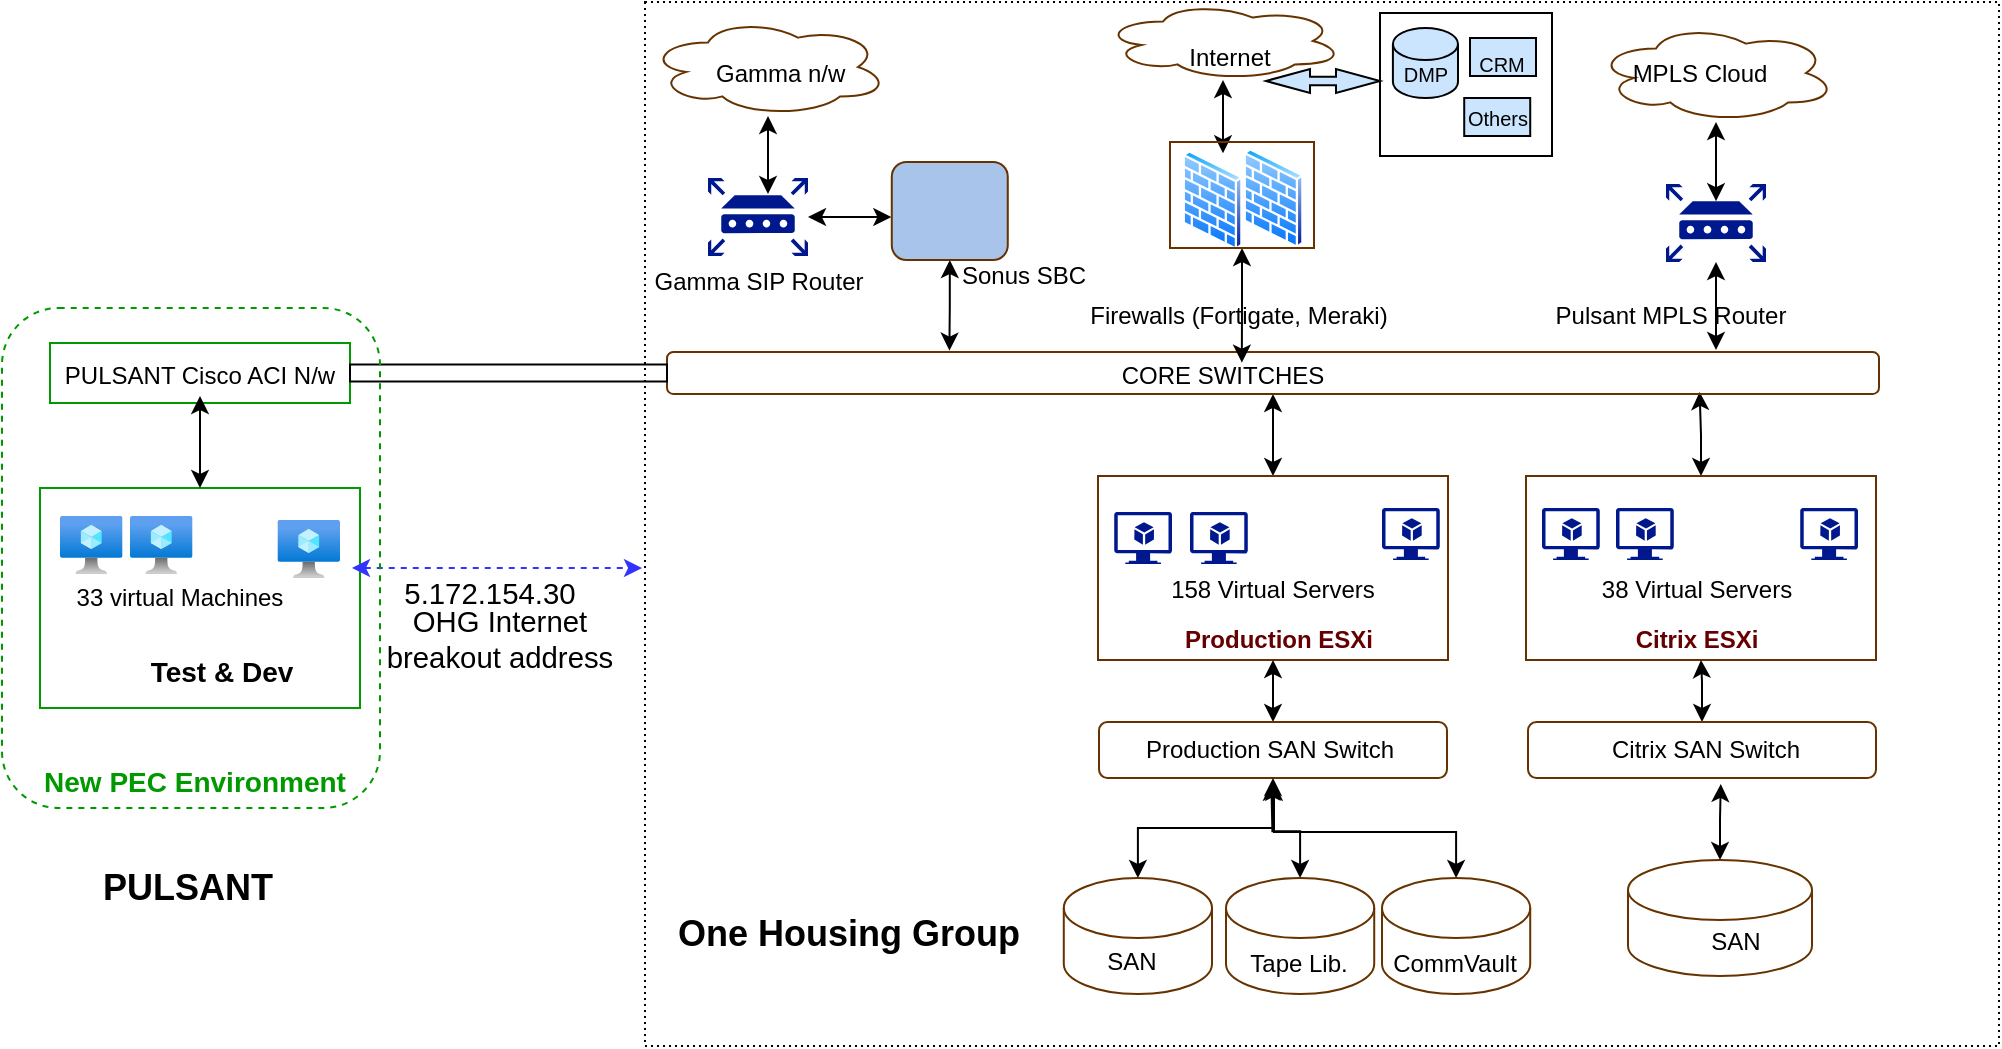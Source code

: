 <mxfile version="15.1.4" type="github">
  <diagram id="Ky8IyMACUHGpmwX0dS3J" name="Page-1">
    <mxGraphModel dx="-418" dy="468" grid="0" gridSize="10" guides="1" tooltips="1" connect="1" arrows="1" fold="1" page="0" pageScale="1" pageWidth="827" pageHeight="1169" math="0" shadow="0">
      <root>
        <mxCell id="0" />
        <mxCell id="1" parent="0" />
        <mxCell id="igd0yso8PZgpIgcPEhIs-1" value="&lt;b&gt;&lt;font color=&quot;#660000&quot;&gt;Citrix ESXi&lt;/font&gt;&lt;/b&gt;" style="text;html=1;strokeColor=none;fillColor=none;align=center;verticalAlign=middle;whiteSpace=wrap;rounded=0;" vertex="1" parent="1">
          <mxGeometry x="2161" y="350" width="125" height="12" as="geometry" />
        </mxCell>
        <mxCell id="igd0yso8PZgpIgcPEhIs-2" value="&lt;b&gt;&lt;font color=&quot;#660000&quot;&gt;Production ESXi&lt;/font&gt;&lt;/b&gt;" style="text;html=1;strokeColor=none;fillColor=none;align=center;verticalAlign=middle;whiteSpace=wrap;rounded=0;" vertex="1" parent="1">
          <mxGeometry x="1952" y="350" width="125" height="12" as="geometry" />
        </mxCell>
        <mxCell id="igd0yso8PZgpIgcPEhIs-3" value="" style="aspect=fixed;pointerEvents=1;shadow=0;dashed=0;html=1;strokeColor=none;labelPosition=center;verticalLabelPosition=bottom;verticalAlign=top;align=center;fillColor=#00188D;shape=mxgraph.azure.virtual_machine_feature" vertex="1" parent="1">
          <mxGeometry x="2275.11" y="290" width="28.89" height="26" as="geometry" />
        </mxCell>
        <mxCell id="igd0yso8PZgpIgcPEhIs-4" value="" style="aspect=fixed;pointerEvents=1;shadow=0;dashed=0;html=1;strokeColor=none;labelPosition=center;verticalLabelPosition=bottom;verticalAlign=top;align=center;fillColor=#00188D;shape=mxgraph.azure.virtual_machine_feature" vertex="1" parent="1">
          <mxGeometry x="2183" y="290" width="28.89" height="26" as="geometry" />
        </mxCell>
        <mxCell id="igd0yso8PZgpIgcPEhIs-5" value="" style="aspect=fixed;pointerEvents=1;shadow=0;dashed=0;html=1;strokeColor=none;labelPosition=center;verticalLabelPosition=bottom;verticalAlign=top;align=center;fillColor=#00188D;shape=mxgraph.azure.virtual_machine_feature" vertex="1" parent="1">
          <mxGeometry x="2146" y="290" width="28.89" height="26" as="geometry" />
        </mxCell>
        <mxCell id="igd0yso8PZgpIgcPEhIs-6" value="" style="aspect=fixed;pointerEvents=1;shadow=0;dashed=0;html=1;strokeColor=none;labelPosition=center;verticalLabelPosition=bottom;verticalAlign=top;align=center;fillColor=#00188D;shape=mxgraph.azure.virtual_machine_feature" vertex="1" parent="1">
          <mxGeometry x="2066" y="290" width="28.89" height="26" as="geometry" />
        </mxCell>
        <mxCell id="igd0yso8PZgpIgcPEhIs-7" value="" style="aspect=fixed;pointerEvents=1;shadow=0;dashed=0;html=1;strokeColor=none;labelPosition=center;verticalLabelPosition=bottom;verticalAlign=top;align=center;fillColor=#00188D;shape=mxgraph.azure.virtual_machine_feature" vertex="1" parent="1">
          <mxGeometry x="1970" y="292" width="28.89" height="26" as="geometry" />
        </mxCell>
        <mxCell id="igd0yso8PZgpIgcPEhIs-8" value="" style="aspect=fixed;pointerEvents=1;shadow=0;dashed=0;html=1;strokeColor=none;labelPosition=center;verticalLabelPosition=bottom;verticalAlign=top;align=center;fillColor=#00188D;shape=mxgraph.azure.virtual_machine_feature" vertex="1" parent="1">
          <mxGeometry x="1932.11" y="292" width="28.89" height="26" as="geometry" />
        </mxCell>
        <mxCell id="igd0yso8PZgpIgcPEhIs-9" value="158 Virtual Servers" style="text;html=1;strokeColor=none;fillColor=none;align=center;verticalAlign=middle;whiteSpace=wrap;rounded=0;" vertex="1" parent="1">
          <mxGeometry x="1942" y="325" width="139" height="12" as="geometry" />
        </mxCell>
        <mxCell id="igd0yso8PZgpIgcPEhIs-10" value="38 Virtual Servers" style="text;html=1;strokeColor=none;fillColor=none;align=center;verticalAlign=middle;whiteSpace=wrap;rounded=0;" vertex="1" parent="1">
          <mxGeometry x="2154" y="325" width="139" height="12" as="geometry" />
        </mxCell>
        <mxCell id="igd0yso8PZgpIgcPEhIs-11" style="edgeStyle=orthogonalEdgeStyle;rounded=0;orthogonalLoop=1;jettySize=auto;html=1;entryX=0.5;entryY=1;entryDx=0;entryDy=0;startArrow=classic;startFill=1;endArrow=classic;endFill=1;" edge="1" parent="1" source="igd0yso8PZgpIgcPEhIs-12" target="igd0yso8PZgpIgcPEhIs-27">
          <mxGeometry relative="1" as="geometry" />
        </mxCell>
        <mxCell id="igd0yso8PZgpIgcPEhIs-12" value="" style="rounded=0;whiteSpace=wrap;html=1;strokeColor=#663300;fillColor=none;" vertex="1" parent="1">
          <mxGeometry x="1924" y="274" width="175" height="92" as="geometry" />
        </mxCell>
        <mxCell id="igd0yso8PZgpIgcPEhIs-13" style="edgeStyle=orthogonalEdgeStyle;rounded=0;orthogonalLoop=1;jettySize=auto;html=1;entryX=0.852;entryY=0.952;entryDx=0;entryDy=0;entryPerimeter=0;startArrow=classic;startFill=1;endArrow=classic;endFill=1;" edge="1" parent="1" source="igd0yso8PZgpIgcPEhIs-14" target="igd0yso8PZgpIgcPEhIs-27">
          <mxGeometry relative="1" as="geometry" />
        </mxCell>
        <mxCell id="igd0yso8PZgpIgcPEhIs-14" value="" style="rounded=0;whiteSpace=wrap;html=1;strokeColor=#663300;fillColor=none;" vertex="1" parent="1">
          <mxGeometry x="2138" y="274" width="175" height="92" as="geometry" />
        </mxCell>
        <mxCell id="igd0yso8PZgpIgcPEhIs-15" style="edgeStyle=orthogonalEdgeStyle;rounded=0;orthogonalLoop=1;jettySize=auto;html=1;entryX=0.5;entryY=1;entryDx=0;entryDy=0;startArrow=classic;startFill=1;endArrow=classic;endFill=1;" edge="1" parent="1" source="igd0yso8PZgpIgcPEhIs-16" target="igd0yso8PZgpIgcPEhIs-12">
          <mxGeometry relative="1" as="geometry" />
        </mxCell>
        <mxCell id="igd0yso8PZgpIgcPEhIs-16" value="" style="rounded=1;whiteSpace=wrap;html=1;strokeColor=#663300;fillColor=none;" vertex="1" parent="1">
          <mxGeometry x="1924.5" y="397" width="174" height="28" as="geometry" />
        </mxCell>
        <mxCell id="igd0yso8PZgpIgcPEhIs-17" style="edgeStyle=orthogonalEdgeStyle;rounded=0;orthogonalLoop=1;jettySize=auto;html=1;entryX=0.5;entryY=1;entryDx=0;entryDy=0;startArrow=classic;startFill=1;endArrow=classic;endFill=1;" edge="1" parent="1" source="igd0yso8PZgpIgcPEhIs-18" target="igd0yso8PZgpIgcPEhIs-14">
          <mxGeometry relative="1" as="geometry" />
        </mxCell>
        <mxCell id="igd0yso8PZgpIgcPEhIs-18" value="" style="rounded=1;whiteSpace=wrap;html=1;strokeColor=#663300;fillColor=none;" vertex="1" parent="1">
          <mxGeometry x="2139" y="397" width="174" height="28" as="geometry" />
        </mxCell>
        <mxCell id="igd0yso8PZgpIgcPEhIs-19" style="edgeStyle=orthogonalEdgeStyle;rounded=0;orthogonalLoop=1;jettySize=auto;html=1;entryX=0.5;entryY=1;entryDx=0;entryDy=0;startArrow=classic;startFill=1;endArrow=classic;endFill=1;" edge="1" parent="1" source="igd0yso8PZgpIgcPEhIs-20" target="igd0yso8PZgpIgcPEhIs-16">
          <mxGeometry relative="1" as="geometry" />
        </mxCell>
        <mxCell id="igd0yso8PZgpIgcPEhIs-20" value="" style="shape=cylinder3;whiteSpace=wrap;html=1;boundedLbl=1;backgroundOutline=1;size=15;strokeColor=#663300;fillColor=none;" vertex="1" parent="1">
          <mxGeometry x="1906.89" y="475" width="74.11" height="58" as="geometry" />
        </mxCell>
        <mxCell id="igd0yso8PZgpIgcPEhIs-21" style="edgeStyle=orthogonalEdgeStyle;rounded=0;orthogonalLoop=1;jettySize=auto;html=1;entryX=0.554;entryY=1.107;entryDx=0;entryDy=0;entryPerimeter=0;startArrow=classic;startFill=1;endArrow=classic;endFill=1;" edge="1" parent="1" source="igd0yso8PZgpIgcPEhIs-22" target="igd0yso8PZgpIgcPEhIs-18">
          <mxGeometry relative="1" as="geometry" />
        </mxCell>
        <mxCell id="igd0yso8PZgpIgcPEhIs-22" value="" style="shape=cylinder3;whiteSpace=wrap;html=1;boundedLbl=1;backgroundOutline=1;size=15;strokeColor=#663300;fillColor=none;" vertex="1" parent="1">
          <mxGeometry x="2189" y="466" width="92" height="58" as="geometry" />
        </mxCell>
        <mxCell id="igd0yso8PZgpIgcPEhIs-23" value="Production SAN Switch" style="text;html=1;strokeColor=none;fillColor=none;align=center;verticalAlign=middle;whiteSpace=wrap;rounded=0;" vertex="1" parent="1">
          <mxGeometry x="1920.5" y="405" width="178" height="12" as="geometry" />
        </mxCell>
        <mxCell id="igd0yso8PZgpIgcPEhIs-24" value="Citrix SAN Switch" style="text;html=1;strokeColor=none;fillColor=none;align=center;verticalAlign=middle;whiteSpace=wrap;rounded=0;" vertex="1" parent="1">
          <mxGeometry x="2139" y="405" width="178" height="12" as="geometry" />
        </mxCell>
        <mxCell id="igd0yso8PZgpIgcPEhIs-25" value="SAN" style="text;html=1;strokeColor=none;fillColor=none;align=center;verticalAlign=middle;whiteSpace=wrap;rounded=0;fontStyle=0" vertex="1" parent="1">
          <mxGeometry x="2223" y="497" width="40" height="20" as="geometry" />
        </mxCell>
        <mxCell id="igd0yso8PZgpIgcPEhIs-26" value="SAN" style="text;html=1;strokeColor=none;fillColor=none;align=center;verticalAlign=middle;whiteSpace=wrap;rounded=0;fontStyle=0" vertex="1" parent="1">
          <mxGeometry x="1921" y="507" width="40" height="20" as="geometry" />
        </mxCell>
        <mxCell id="igd0yso8PZgpIgcPEhIs-27" value="" style="rounded=1;whiteSpace=wrap;html=1;strokeColor=#663300;fillColor=none;" vertex="1" parent="1">
          <mxGeometry x="1708.5" y="212" width="606" height="21" as="geometry" />
        </mxCell>
        <mxCell id="igd0yso8PZgpIgcPEhIs-28" value="CORE SWITCHES" style="text;html=1;strokeColor=none;fillColor=none;align=center;verticalAlign=middle;whiteSpace=wrap;rounded=0;" vertex="1" parent="1">
          <mxGeometry x="1896" y="221.5" width="181" height="5" as="geometry" />
        </mxCell>
        <mxCell id="igd0yso8PZgpIgcPEhIs-29" style="edgeStyle=orthogonalEdgeStyle;rounded=0;orthogonalLoop=1;jettySize=auto;html=1;startArrow=classic;startFill=1;endArrow=classic;endFill=1;" edge="1" parent="1" source="igd0yso8PZgpIgcPEhIs-30">
          <mxGeometry relative="1" as="geometry">
            <mxPoint x="2010.667" y="427.333" as="targetPoint" />
          </mxGeometry>
        </mxCell>
        <mxCell id="igd0yso8PZgpIgcPEhIs-30" value="" style="shape=cylinder3;whiteSpace=wrap;html=1;boundedLbl=1;backgroundOutline=1;size=15;strokeColor=#663300;fillColor=none;" vertex="1" parent="1">
          <mxGeometry x="1988" y="475" width="74.11" height="58" as="geometry" />
        </mxCell>
        <mxCell id="igd0yso8PZgpIgcPEhIs-31" style="edgeStyle=orthogonalEdgeStyle;rounded=0;orthogonalLoop=1;jettySize=auto;html=1;startArrow=classic;startFill=1;endArrow=classic;endFill=1;" edge="1" parent="1" source="igd0yso8PZgpIgcPEhIs-32">
          <mxGeometry relative="1" as="geometry">
            <mxPoint x="2012.0" y="427.333" as="targetPoint" />
            <Array as="points">
              <mxPoint x="2103" y="452" />
              <mxPoint x="2012" y="452" />
            </Array>
          </mxGeometry>
        </mxCell>
        <mxCell id="igd0yso8PZgpIgcPEhIs-32" value="" style="shape=cylinder3;whiteSpace=wrap;html=1;boundedLbl=1;backgroundOutline=1;size=15;strokeColor=#663300;fillColor=none;" vertex="1" parent="1">
          <mxGeometry x="2066" y="475" width="74.11" height="58" as="geometry" />
        </mxCell>
        <mxCell id="igd0yso8PZgpIgcPEhIs-33" value="Tape Lib." style="text;html=1;strokeColor=none;fillColor=none;align=center;verticalAlign=middle;whiteSpace=wrap;rounded=0;" vertex="1" parent="1">
          <mxGeometry x="1998.89" y="507" width="51.11" height="21" as="geometry" />
        </mxCell>
        <mxCell id="igd0yso8PZgpIgcPEhIs-34" value="CommVault" style="text;html=1;strokeColor=none;fillColor=none;align=center;verticalAlign=middle;whiteSpace=wrap;rounded=0;" vertex="1" parent="1">
          <mxGeometry x="2077" y="507" width="51.11" height="21" as="geometry" />
        </mxCell>
        <mxCell id="igd0yso8PZgpIgcPEhIs-35" style="edgeStyle=orthogonalEdgeStyle;rounded=0;orthogonalLoop=1;jettySize=auto;html=1;startArrow=classic;startFill=1;endArrow=classic;endFill=1;" edge="1" parent="1" source="igd0yso8PZgpIgcPEhIs-36">
          <mxGeometry relative="1" as="geometry">
            <mxPoint x="1820.667" y="144.5" as="targetPoint" />
          </mxGeometry>
        </mxCell>
        <mxCell id="igd0yso8PZgpIgcPEhIs-36" value="" style="aspect=fixed;pointerEvents=1;shadow=0;dashed=0;html=1;strokeColor=none;labelPosition=center;verticalLabelPosition=bottom;verticalAlign=top;align=center;fillColor=#00188D;shape=mxgraph.mscae.enterprise.router" vertex="1" parent="1">
          <mxGeometry x="1729" y="125" width="50" height="39" as="geometry" />
        </mxCell>
        <mxCell id="igd0yso8PZgpIgcPEhIs-37" value="" style="aspect=fixed;perimeter=ellipsePerimeter;html=1;align=center;shadow=0;dashed=0;spacingTop=3;image;image=img/lib/active_directory/firewall.svg;strokeColor=#663300;fillColor=none;" vertex="1" parent="1">
          <mxGeometry x="1966" y="111" width="30.5" height="50" as="geometry" />
        </mxCell>
        <mxCell id="igd0yso8PZgpIgcPEhIs-38" style="edgeStyle=orthogonalEdgeStyle;rounded=0;orthogonalLoop=1;jettySize=auto;html=1;startArrow=classic;startFill=1;endArrow=classic;endFill=1;" edge="1" parent="1" source="igd0yso8PZgpIgcPEhIs-39">
          <mxGeometry relative="1" as="geometry">
            <mxPoint x="2233" y="211" as="targetPoint" />
          </mxGeometry>
        </mxCell>
        <mxCell id="igd0yso8PZgpIgcPEhIs-39" value="" style="aspect=fixed;pointerEvents=1;shadow=0;dashed=0;html=1;strokeColor=none;labelPosition=center;verticalLabelPosition=bottom;verticalAlign=top;align=center;fillColor=#00188D;shape=mxgraph.mscae.enterprise.router" vertex="1" parent="1">
          <mxGeometry x="2208" y="128" width="50" height="39" as="geometry" />
        </mxCell>
        <mxCell id="igd0yso8PZgpIgcPEhIs-40" value="" style="aspect=fixed;perimeter=ellipsePerimeter;html=1;align=center;shadow=0;dashed=0;spacingTop=3;image;image=img/lib/active_directory/firewall.svg;strokeColor=#663300;fillColor=none;" vertex="1" parent="1">
          <mxGeometry x="1996.5" y="110" width="30.5" height="50" as="geometry" />
        </mxCell>
        <mxCell id="igd0yso8PZgpIgcPEhIs-41" value="Gamma SIP Router" style="text;html=1;strokeColor=none;fillColor=none;align=center;verticalAlign=middle;whiteSpace=wrap;rounded=0;" vertex="1" parent="1">
          <mxGeometry x="1697.5" y="167" width="113" height="20" as="geometry" />
        </mxCell>
        <mxCell id="igd0yso8PZgpIgcPEhIs-42" value="Firewalls (Fortigate, Meraki)" style="text;html=1;strokeColor=none;fillColor=none;align=center;verticalAlign=middle;whiteSpace=wrap;rounded=0;" vertex="1" parent="1">
          <mxGeometry x="1918" y="184" width="153.45" height="20" as="geometry" />
        </mxCell>
        <mxCell id="igd0yso8PZgpIgcPEhIs-43" value="Pulsant MPLS Router" style="text;html=1;strokeColor=none;fillColor=none;align=center;verticalAlign=middle;whiteSpace=wrap;rounded=0;" vertex="1" parent="1">
          <mxGeometry x="2150" y="184" width="120.89" height="20" as="geometry" />
        </mxCell>
        <mxCell id="igd0yso8PZgpIgcPEhIs-44" style="edgeStyle=orthogonalEdgeStyle;rounded=0;orthogonalLoop=1;jettySize=auto;html=1;startArrow=classic;startFill=1;endArrow=classic;endFill=1;" edge="1" parent="1" source="igd0yso8PZgpIgcPEhIs-45">
          <mxGeometry relative="1" as="geometry">
            <mxPoint x="1759" y="133" as="targetPoint" />
          </mxGeometry>
        </mxCell>
        <mxCell id="igd0yso8PZgpIgcPEhIs-45" value="" style="ellipse;shape=cloud;whiteSpace=wrap;html=1;strokeColor=#663300;fillColor=none;" vertex="1" parent="1">
          <mxGeometry x="1699" y="45" width="120" height="49" as="geometry" />
        </mxCell>
        <mxCell id="igd0yso8PZgpIgcPEhIs-46" style="edgeStyle=orthogonalEdgeStyle;rounded=0;orthogonalLoop=1;jettySize=auto;html=1;entryX=0.368;entryY=0.107;entryDx=0;entryDy=0;entryPerimeter=0;startArrow=classic;startFill=1;endArrow=classic;endFill=1;" edge="1" parent="1" source="igd0yso8PZgpIgcPEhIs-47" target="igd0yso8PZgpIgcPEhIs-57">
          <mxGeometry relative="1" as="geometry" />
        </mxCell>
        <mxCell id="igd0yso8PZgpIgcPEhIs-47" value="" style="ellipse;shape=cloud;whiteSpace=wrap;html=1;strokeColor=#663300;fillColor=none;" vertex="1" parent="1">
          <mxGeometry x="1926.5" y="37" width="120" height="39" as="geometry" />
        </mxCell>
        <mxCell id="igd0yso8PZgpIgcPEhIs-48" style="edgeStyle=orthogonalEdgeStyle;rounded=0;orthogonalLoop=1;jettySize=auto;html=1;startArrow=classic;startFill=1;endArrow=classic;endFill=1;entryX=0.5;entryY=0.22;entryDx=0;entryDy=0;entryPerimeter=0;" edge="1" parent="1" source="igd0yso8PZgpIgcPEhIs-49" target="igd0yso8PZgpIgcPEhIs-39">
          <mxGeometry relative="1" as="geometry">
            <mxPoint x="2231" y="137" as="targetPoint" />
          </mxGeometry>
        </mxCell>
        <mxCell id="igd0yso8PZgpIgcPEhIs-49" value="" style="ellipse;shape=cloud;whiteSpace=wrap;html=1;strokeColor=#663300;fillColor=none;" vertex="1" parent="1">
          <mxGeometry x="2173" y="48" width="120" height="49" as="geometry" />
        </mxCell>
        <mxCell id="igd0yso8PZgpIgcPEhIs-50" value="Internet" style="text;html=1;strokeColor=none;fillColor=none;align=center;verticalAlign=middle;whiteSpace=wrap;rounded=0;" vertex="1" parent="1">
          <mxGeometry x="1970" y="54.5" width="40" height="20" as="geometry" />
        </mxCell>
        <mxCell id="igd0yso8PZgpIgcPEhIs-51" value="Gamma n/w&amp;nbsp;" style="text;html=1;strokeColor=none;fillColor=none;align=center;verticalAlign=middle;whiteSpace=wrap;rounded=0;" vertex="1" parent="1">
          <mxGeometry x="1729" y="62.5" width="76" height="20" as="geometry" />
        </mxCell>
        <mxCell id="igd0yso8PZgpIgcPEhIs-52" value="MPLS Cloud" style="text;html=1;strokeColor=none;fillColor=none;align=center;verticalAlign=middle;whiteSpace=wrap;rounded=0;" vertex="1" parent="1">
          <mxGeometry x="2187" y="62.5" width="76" height="20" as="geometry" />
        </mxCell>
        <mxCell id="igd0yso8PZgpIgcPEhIs-53" style="edgeStyle=orthogonalEdgeStyle;rounded=0;orthogonalLoop=1;jettySize=auto;html=1;entryX=0.233;entryY=-0.032;entryDx=0;entryDy=0;entryPerimeter=0;startArrow=classic;startFill=1;endArrow=classic;endFill=1;" edge="1" parent="1" source="igd0yso8PZgpIgcPEhIs-54" target="igd0yso8PZgpIgcPEhIs-27">
          <mxGeometry relative="1" as="geometry" />
        </mxCell>
        <mxCell id="igd0yso8PZgpIgcPEhIs-54" value="" style="rounded=1;whiteSpace=wrap;html=1;strokeColor=#663300;fillColor=#A9C4EB;" vertex="1" parent="1">
          <mxGeometry x="1820.89" y="117" width="58" height="49" as="geometry" />
        </mxCell>
        <mxCell id="igd0yso8PZgpIgcPEhIs-55" value="Sonus SBC" style="text;html=1;strokeColor=none;fillColor=none;align=center;verticalAlign=middle;whiteSpace=wrap;rounded=0;" vertex="1" parent="1">
          <mxGeometry x="1852.5" y="164" width="68" height="20" as="geometry" />
        </mxCell>
        <mxCell id="igd0yso8PZgpIgcPEhIs-56" style="edgeStyle=orthogonalEdgeStyle;rounded=0;orthogonalLoop=1;jettySize=auto;html=1;entryX=0.552;entryY=-0.833;entryDx=0;entryDy=0;entryPerimeter=0;startArrow=classic;startFill=1;endArrow=classic;endFill=1;" edge="1" parent="1" source="igd0yso8PZgpIgcPEhIs-57" target="igd0yso8PZgpIgcPEhIs-28">
          <mxGeometry relative="1" as="geometry" />
        </mxCell>
        <mxCell id="igd0yso8PZgpIgcPEhIs-57" value="" style="rounded=0;whiteSpace=wrap;html=1;strokeColor=#663300;fillColor=none;" vertex="1" parent="1">
          <mxGeometry x="1960" y="107" width="72" height="53" as="geometry" />
        </mxCell>
        <mxCell id="igd0yso8PZgpIgcPEhIs-58" value="" style="rounded=0;whiteSpace=wrap;html=1;fillColor=none;strokeColor=#009900;" vertex="1" parent="1">
          <mxGeometry x="1400" y="207.5" width="150" height="30" as="geometry" />
        </mxCell>
        <mxCell id="igd0yso8PZgpIgcPEhIs-59" value="" style="aspect=fixed;html=1;points=[];align=center;image;fontSize=12;image=img/lib/azure2/compute/Virtual_Machine.svg;fillColor=none;" vertex="1" parent="1">
          <mxGeometry x="1440" y="294" width="31.27" height="29" as="geometry" />
        </mxCell>
        <mxCell id="igd0yso8PZgpIgcPEhIs-60" value="" style="aspect=fixed;html=1;points=[];align=center;image;fontSize=12;image=img/lib/azure2/compute/Virtual_Machine.svg;fillColor=none;" vertex="1" parent="1">
          <mxGeometry x="1513.73" y="296" width="31.27" height="29" as="geometry" />
        </mxCell>
        <mxCell id="igd0yso8PZgpIgcPEhIs-61" value="" style="aspect=fixed;html=1;points=[];align=center;image;fontSize=12;image=img/lib/azure2/compute/Virtual_Machine.svg;fillColor=none;" vertex="1" parent="1">
          <mxGeometry x="1405" y="294" width="31.27" height="29" as="geometry" />
        </mxCell>
        <mxCell id="igd0yso8PZgpIgcPEhIs-62" value="33 virtual Machines" style="text;html=1;strokeColor=none;fillColor=none;align=center;verticalAlign=middle;whiteSpace=wrap;rounded=0;" vertex="1" parent="1">
          <mxGeometry x="1405" y="325" width="120" height="20" as="geometry" />
        </mxCell>
        <mxCell id="igd0yso8PZgpIgcPEhIs-63" value="&lt;b&gt;&lt;font style=&quot;font-size: 14px&quot;&gt;Test &amp;amp; Dev&lt;/font&gt;&lt;/b&gt;" style="text;html=1;strokeColor=none;fillColor=none;align=center;verticalAlign=middle;whiteSpace=wrap;rounded=0;" vertex="1" parent="1">
          <mxGeometry x="1435.64" y="362" width="100" height="20" as="geometry" />
        </mxCell>
        <mxCell id="igd0yso8PZgpIgcPEhIs-64" value="" style="rounded=0;whiteSpace=wrap;html=1;fillColor=none;strokeColor=#009900;" vertex="1" parent="1">
          <mxGeometry x="1395" y="280" width="160" height="110" as="geometry" />
        </mxCell>
        <mxCell id="igd0yso8PZgpIgcPEhIs-65" style="edgeStyle=orthogonalEdgeStyle;rounded=0;orthogonalLoop=1;jettySize=auto;html=1;entryX=0.5;entryY=0;entryDx=0;entryDy=0;startArrow=classic;startFill=1;" edge="1" parent="1" source="igd0yso8PZgpIgcPEhIs-66" target="igd0yso8PZgpIgcPEhIs-64">
          <mxGeometry relative="1" as="geometry" />
        </mxCell>
        <mxCell id="igd0yso8PZgpIgcPEhIs-66" value="PULSANT Cisco ACI N/w" style="text;html=1;strokeColor=none;fillColor=none;align=center;verticalAlign=middle;whiteSpace=wrap;rounded=0;dashed=1;" vertex="1" parent="1">
          <mxGeometry x="1405" y="214" width="140" height="20" as="geometry" />
        </mxCell>
        <mxCell id="igd0yso8PZgpIgcPEhIs-67" value="" style="rounded=0;whiteSpace=wrap;html=1;gradientColor=#ffffff;fillColor=none;" vertex="1" parent="1">
          <mxGeometry x="1550" y="218.25" width="158.5" height="8.5" as="geometry" />
        </mxCell>
        <mxCell id="igd0yso8PZgpIgcPEhIs-68" style="edgeStyle=orthogonalEdgeStyle;rounded=0;orthogonalLoop=1;jettySize=auto;html=1;dashed=1;startArrow=classic;startFill=1;strokeColor=#3333FF;" edge="1" parent="1">
          <mxGeometry relative="1" as="geometry">
            <mxPoint x="1551" y="320" as="sourcePoint" />
            <mxPoint x="1696" y="320" as="targetPoint" />
          </mxGeometry>
        </mxCell>
        <mxCell id="igd0yso8PZgpIgcPEhIs-69" value="" style="rounded=1;whiteSpace=wrap;html=1;dashed=1;fillColor=none;strokeColor=#009900;" vertex="1" parent="1">
          <mxGeometry x="1376" y="190" width="189" height="250" as="geometry" />
        </mxCell>
        <mxCell id="igd0yso8PZgpIgcPEhIs-70" value="&lt;b&gt;&lt;font style=&quot;font-size: 14px&quot; color=&quot;#009900&quot;&gt;New PEC Environment&lt;/font&gt;&lt;/b&gt;" style="text;html=1;strokeColor=none;fillColor=none;align=center;verticalAlign=middle;whiteSpace=wrap;rounded=0;" vertex="1" parent="1">
          <mxGeometry x="1375" y="417" width="195" height="20" as="geometry" />
        </mxCell>
        <mxCell id="igd0yso8PZgpIgcPEhIs-71" value="" style="rounded=0;whiteSpace=wrap;html=1;dashed=1;strokeWidth=1;fillColor=none;gradientColor=#ffffff;dashPattern=1 2;" vertex="1" parent="1">
          <mxGeometry x="1697.5" y="37" width="677" height="522" as="geometry" />
        </mxCell>
        <mxCell id="igd0yso8PZgpIgcPEhIs-72" value="&lt;b&gt;&lt;font style=&quot;font-size: 18px&quot;&gt;PULSANT&lt;/font&gt;&lt;/b&gt;" style="text;html=1;strokeColor=none;fillColor=none;align=center;verticalAlign=middle;whiteSpace=wrap;rounded=0;dashed=1;dashPattern=1 2;" vertex="1" parent="1">
          <mxGeometry x="1395" y="462.5" width="148" height="35" as="geometry" />
        </mxCell>
        <mxCell id="igd0yso8PZgpIgcPEhIs-73" value="&lt;span style=&quot;font-size: 18px&quot;&gt;&lt;b&gt;One Housing Group&lt;/b&gt;&lt;/span&gt;" style="text;html=1;strokeColor=none;fillColor=none;align=center;verticalAlign=middle;whiteSpace=wrap;rounded=0;dashed=1;dashPattern=1 2;" vertex="1" parent="1">
          <mxGeometry x="1704.5" y="485" width="188.5" height="35" as="geometry" />
        </mxCell>
        <mxCell id="igd0yso8PZgpIgcPEhIs-74" value="&lt;span lang=&quot;EN-GB&quot; style=&quot;font-size: 11.0pt ; font-family: &amp;#34;arial&amp;#34; , sans-serif&quot;&gt;5.172.154.30&amp;nbsp;&lt;/span&gt;" style="text;html=1;strokeColor=none;fillColor=none;align=center;verticalAlign=middle;whiteSpace=wrap;rounded=0;" vertex="1" parent="1">
          <mxGeometry x="1584" y="323" width="76" height="20" as="geometry" />
        </mxCell>
        <mxCell id="igd0yso8PZgpIgcPEhIs-75" value="&lt;span lang=&quot;EN-GB&quot; style=&quot;font-size: 11.0pt ; font-family: &amp;#34;arial&amp;#34; , sans-serif&quot;&gt;OHG Internet&lt;br&gt;breakout address&lt;/span&gt;" style="text;html=1;strokeColor=none;fillColor=none;align=center;verticalAlign=middle;whiteSpace=wrap;rounded=0;" vertex="1" parent="1">
          <mxGeometry x="1560" y="346" width="130" height="20" as="geometry" />
        </mxCell>
        <mxCell id="igd0yso8PZgpIgcPEhIs-76" value="" style="shape=cylinder3;whiteSpace=wrap;html=1;boundedLbl=1;backgroundOutline=1;size=8.0;fillColor=#CCE5FF;" vertex="1" parent="1">
          <mxGeometry x="2071.45" y="50" width="32.55" height="35" as="geometry" />
        </mxCell>
        <mxCell id="igd0yso8PZgpIgcPEhIs-77" value="" style="rounded=0;whiteSpace=wrap;html=1;fillColor=#CCE5FF;" vertex="1" parent="1">
          <mxGeometry x="2107.11" y="85" width="33" height="19" as="geometry" />
        </mxCell>
        <mxCell id="igd0yso8PZgpIgcPEhIs-78" value="" style="rounded=0;whiteSpace=wrap;html=1;fillColor=#CCE5FF;" vertex="1" parent="1">
          <mxGeometry x="2110" y="55" width="33" height="19" as="geometry" />
        </mxCell>
        <mxCell id="igd0yso8PZgpIgcPEhIs-79" value="&lt;font style=&quot;font-size: 10px&quot;&gt;DMP&lt;/font&gt;" style="text;html=1;strokeColor=none;fillColor=none;align=center;verticalAlign=middle;whiteSpace=wrap;rounded=0;" vertex="1" parent="1">
          <mxGeometry x="2067.72" y="62.5" width="40" height="20" as="geometry" />
        </mxCell>
        <mxCell id="igd0yso8PZgpIgcPEhIs-80" value="&lt;font style=&quot;font-size: 10px&quot;&gt;CRM&lt;/font&gt;" style="text;html=1;strokeColor=none;fillColor=none;align=center;verticalAlign=middle;whiteSpace=wrap;rounded=0;" vertex="1" parent="1">
          <mxGeometry x="2106.0" y="57.5" width="40" height="20" as="geometry" />
        </mxCell>
        <mxCell id="igd0yso8PZgpIgcPEhIs-81" value="&lt;font style=&quot;font-size: 10px&quot;&gt;Others&lt;/font&gt;" style="text;html=1;strokeColor=none;fillColor=none;align=center;verticalAlign=middle;whiteSpace=wrap;rounded=0;" vertex="1" parent="1">
          <mxGeometry x="2104.0" y="85" width="40" height="20" as="geometry" />
        </mxCell>
        <mxCell id="igd0yso8PZgpIgcPEhIs-82" value="" style="rounded=0;whiteSpace=wrap;html=1;strokeColor=#000000;fillColor=none;" vertex="1" parent="1">
          <mxGeometry x="2065" y="42.5" width="86" height="71.5" as="geometry" />
        </mxCell>
        <mxCell id="igd0yso8PZgpIgcPEhIs-83" value="" style="html=1;shadow=0;dashed=0;align=center;verticalAlign=middle;shape=mxgraph.arrows2.twoWayArrow;dy=0.65;dx=22;rounded=0;strokeColor=#000000;fillColor=#CCE5FF;" vertex="1" parent="1">
          <mxGeometry x="2008" y="70.5" width="57" height="12" as="geometry" />
        </mxCell>
      </root>
    </mxGraphModel>
  </diagram>
</mxfile>

